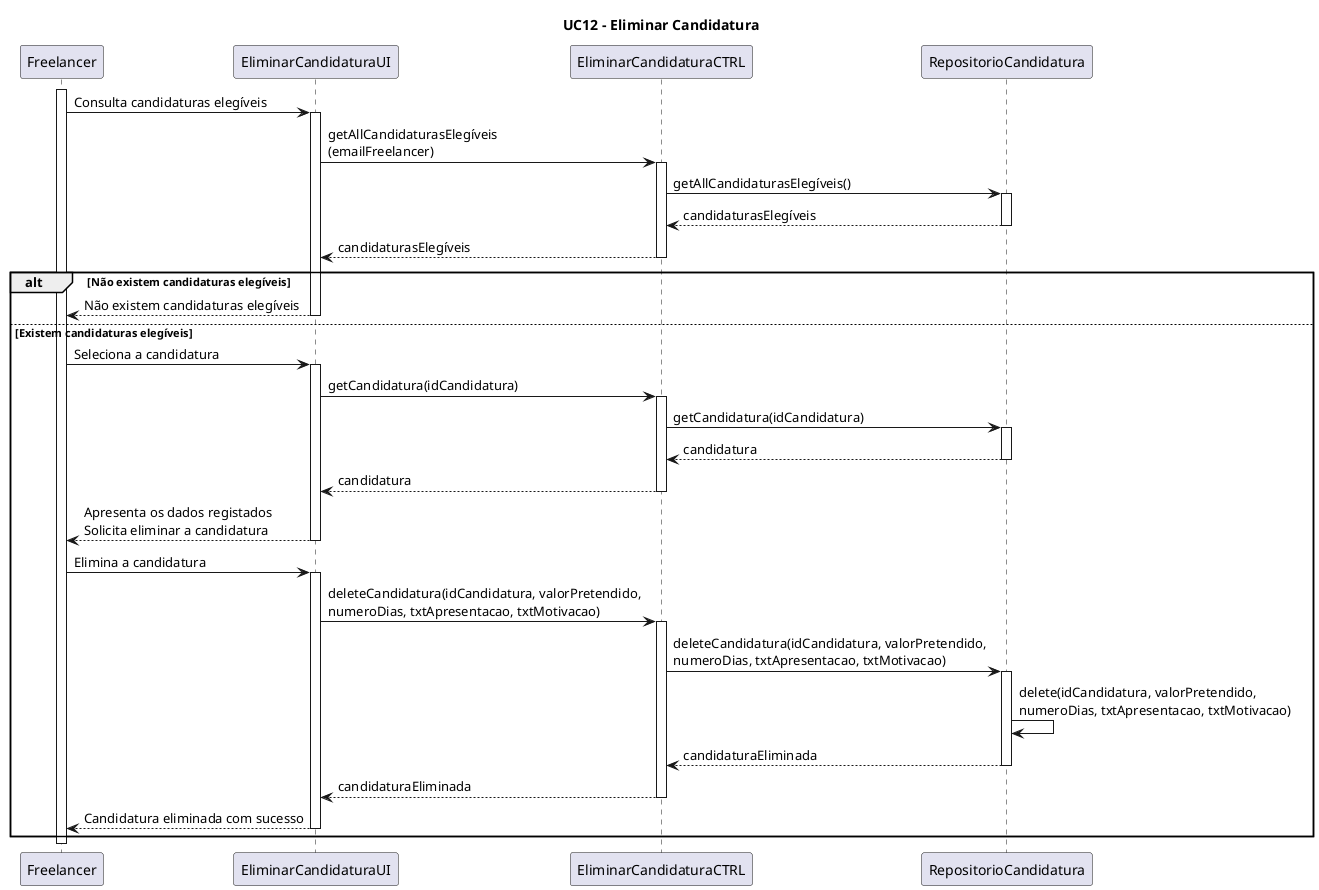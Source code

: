 @startuml
participant Freelancer
participant "EliminarCandidaturaUI" as EliminarCandidaturaUI
participant "EliminarCandidaturaCTRL" as EliminarCandidaturaCTRL
participant RepositorioCandidatura


title UC12 - Eliminar Candidatura
activate Freelancer
Freelancer -> EliminarCandidaturaUI : Consulta candidaturas elegíveis
activate EliminarCandidaturaUI
EliminarCandidaturaUI -> EliminarCandidaturaCTRL : getAllCandidaturasElegíveis \n(emailFreelancer)
activate EliminarCandidaturaCTRL
EliminarCandidaturaCTRL -> RepositorioCandidatura : getAllCandidaturasElegíveis()
activate RepositorioCandidatura
RepositorioCandidatura --> EliminarCandidaturaCTRL : candidaturasElegíveis
deactivate RepositorioCandidatura
EliminarCandidaturaCTRL --> EliminarCandidaturaUI : candidaturasElegíveis
deactivate EliminarCandidaturaCTRL
alt Não existem candidaturas elegíveis
EliminarCandidaturaUI --> Freelancer : Não existem candidaturas elegíveis
deactivate EliminarCandidaturaUI
else Existem candidaturas elegíveis
Freelancer -> EliminarCandidaturaUI : Seleciona a candidatura
activate EliminarCandidaturaUI
EliminarCandidaturaUI -> EliminarCandidaturaCTRL : getCandidatura(idCandidatura)
activate EliminarCandidaturaCTRL
EliminarCandidaturaCTRL -> RepositorioCandidatura : getCandidatura(idCandidatura)
activate RepositorioCandidatura
RepositorioCandidatura --> EliminarCandidaturaCTRL : candidatura
deactivate RepositorioCandidatura
EliminarCandidaturaCTRL --> EliminarCandidaturaUI : candidatura
deactivate EliminarCandidaturaCTRL
EliminarCandidaturaUI --> Freelancer : Apresenta os dados registados \nSolicita eliminar a candidatura
deactivate EliminarCandidaturaUI
Freelancer -> EliminarCandidaturaUI : Elimina a candidatura
activate EliminarCandidaturaUI
EliminarCandidaturaUI -> EliminarCandidaturaCTRL : deleteCandidatura(idCandidatura, valorPretendido, \nnumeroDias, txtApresentacao, txtMotivacao)
activate EliminarCandidaturaCTRL
EliminarCandidaturaCTRL -> RepositorioCandidatura : deleteCandidatura(idCandidatura, valorPretendido, \nnumeroDias, txtApresentacao, txtMotivacao)
activate RepositorioCandidatura
RepositorioCandidatura -> RepositorioCandidatura: delete(idCandidatura, valorPretendido, \nnumeroDias, txtApresentacao, txtMotivacao)
RepositorioCandidatura --> EliminarCandidaturaCTRL: candidaturaEliminada
deactivate RepositorioCandidatura
EliminarCandidaturaCTRL --> EliminarCandidaturaUI: candidaturaEliminada
deactivate EliminarCandidaturaCTRL
EliminarCandidaturaUI --> Freelancer: Candidatura eliminada com sucesso
deactivate EliminarCandidaturaUI
end
deactivate Freelancer
@enduml
